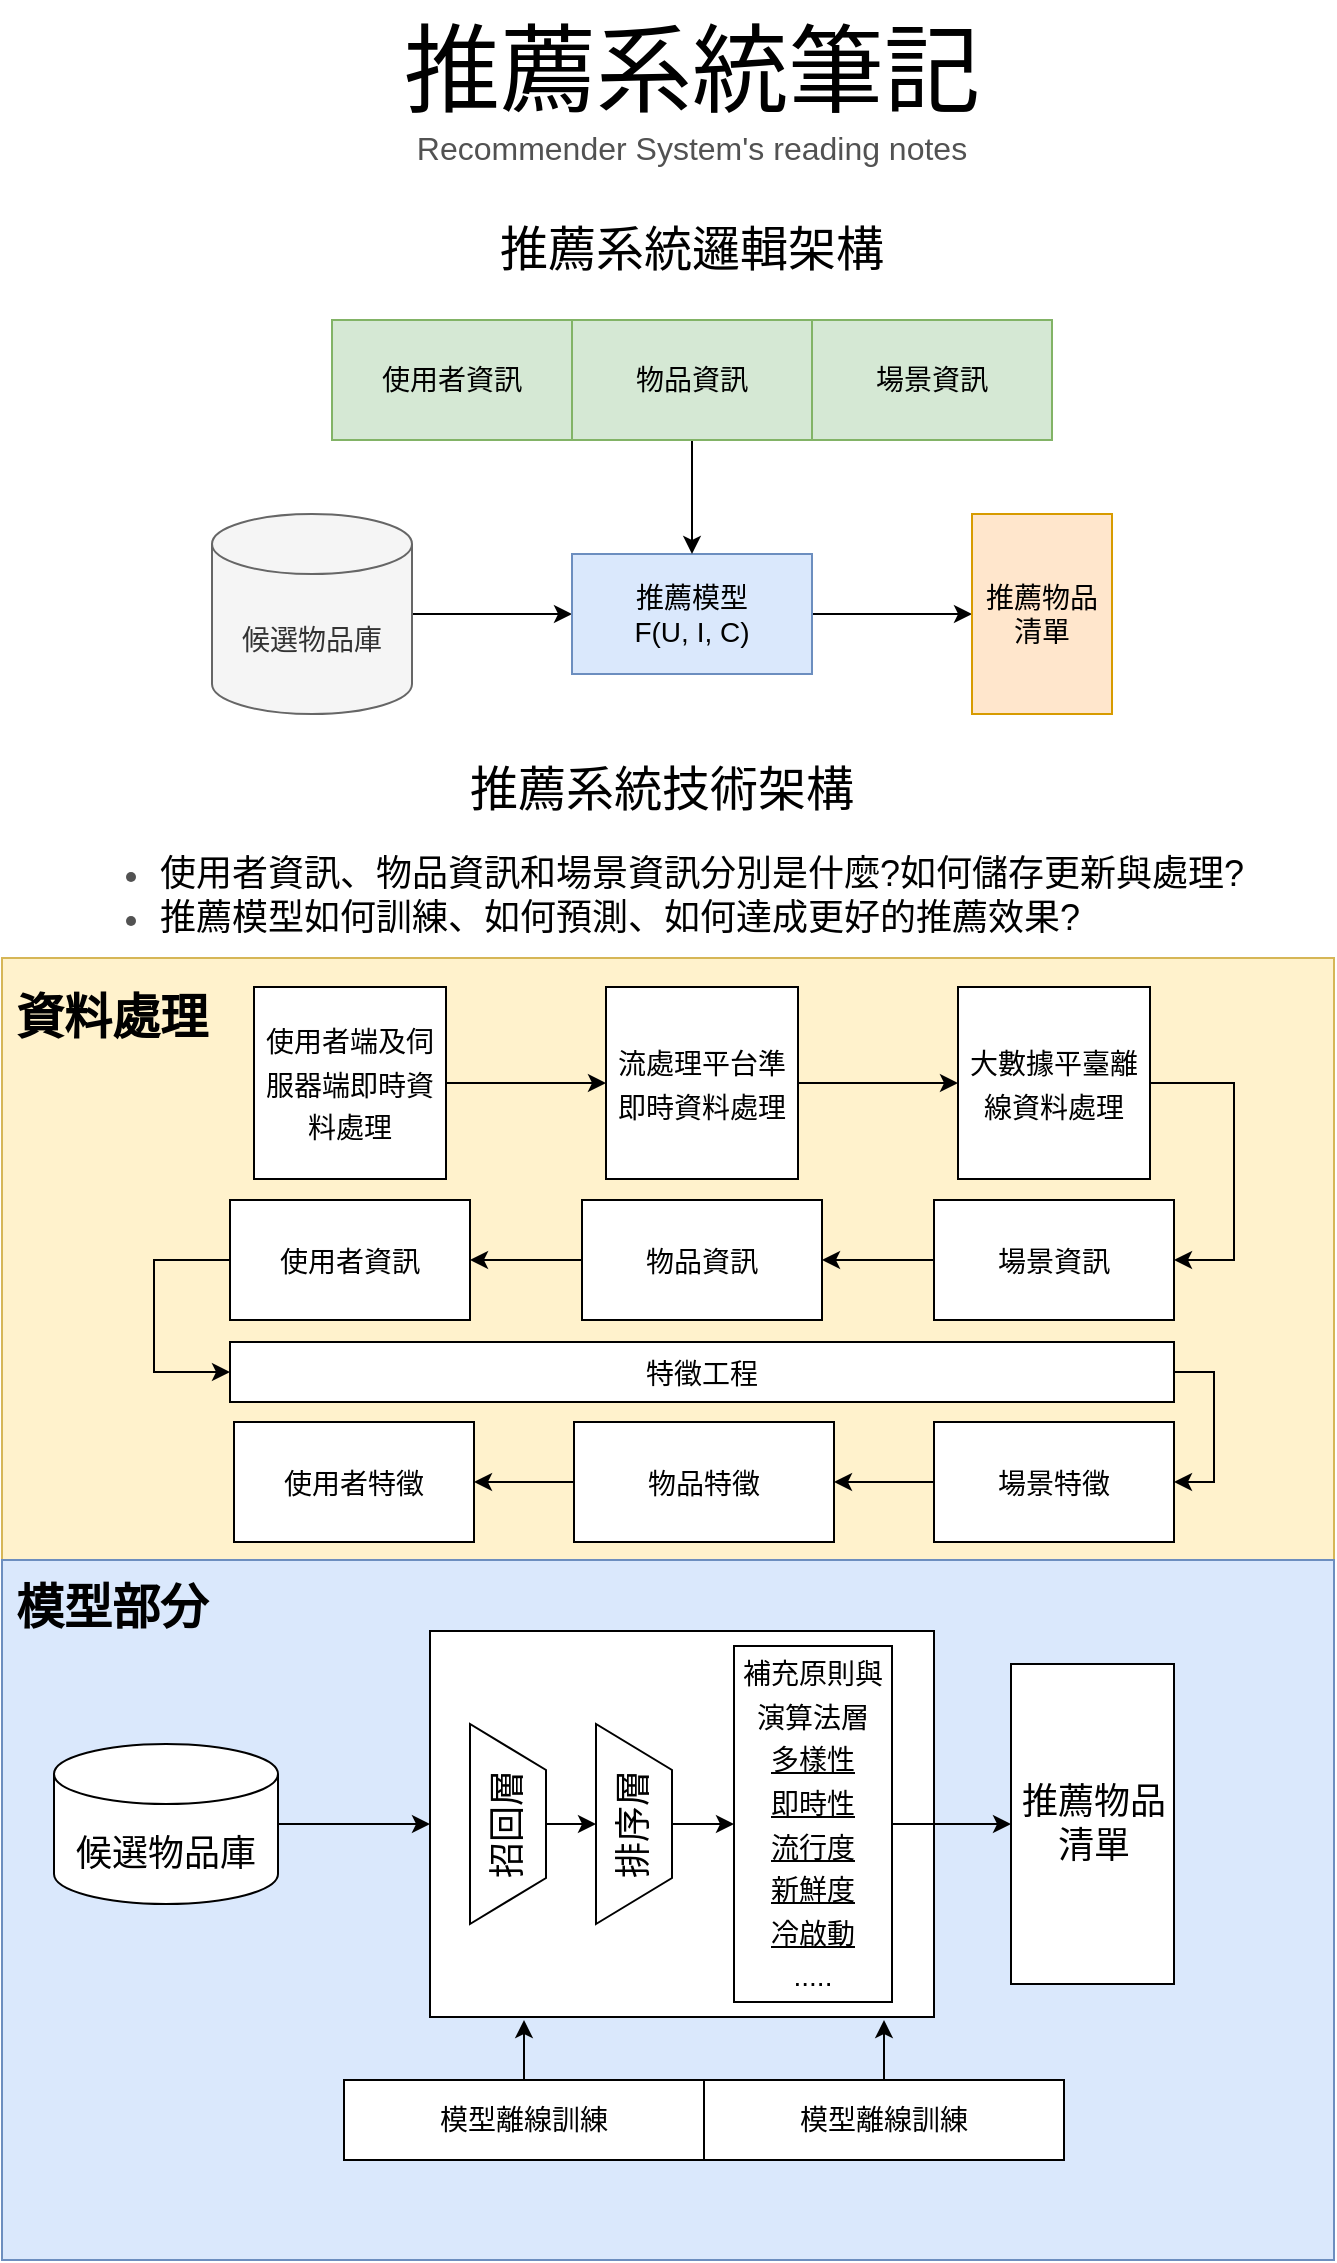 <mxfile version="15.8.6" type="github">
  <diagram id="5sF5ZyrV6DTs_JzKhUMP" name="第1頁">
    <mxGraphModel dx="1422" dy="762" grid="1" gridSize="10" guides="1" tooltips="1" connect="1" arrows="1" fold="1" page="1" pageScale="1" pageWidth="827" pageHeight="1169" math="0" shadow="0">
      <root>
        <mxCell id="0" />
        <mxCell id="1" parent="0" />
        <mxCell id="dWe2MXaykKoBHlvBB-Hw-3" value="" style="edgeStyle=orthogonalEdgeStyle;rounded=0;orthogonalLoop=1;jettySize=auto;html=1;" edge="1" parent="1" source="dWe2MXaykKoBHlvBB-Hw-1" target="dWe2MXaykKoBHlvBB-Hw-2">
          <mxGeometry relative="1" as="geometry" />
        </mxCell>
        <mxCell id="dWe2MXaykKoBHlvBB-Hw-1" value="&lt;font style=&quot;font-size: 14px&quot;&gt;候選物品庫&lt;/font&gt;" style="shape=cylinder3;whiteSpace=wrap;html=1;boundedLbl=1;backgroundOutline=1;size=15;fillColor=#f5f5f5;fontColor=#333333;strokeColor=#666666;" vertex="1" parent="1">
          <mxGeometry x="189" y="277" width="100" height="100" as="geometry" />
        </mxCell>
        <mxCell id="dWe2MXaykKoBHlvBB-Hw-5" value="" style="edgeStyle=orthogonalEdgeStyle;rounded=0;orthogonalLoop=1;jettySize=auto;html=1;" edge="1" parent="1" source="dWe2MXaykKoBHlvBB-Hw-2" target="dWe2MXaykKoBHlvBB-Hw-4">
          <mxGeometry relative="1" as="geometry" />
        </mxCell>
        <mxCell id="dWe2MXaykKoBHlvBB-Hw-2" value="&lt;font style=&quot;font-size: 14px&quot;&gt;推薦模型&lt;br&gt;F(U, I, C)&lt;/font&gt;" style="whiteSpace=wrap;html=1;fillColor=#dae8fc;strokeColor=#6c8ebf;" vertex="1" parent="1">
          <mxGeometry x="369" y="297" width="120" height="60" as="geometry" />
        </mxCell>
        <mxCell id="dWe2MXaykKoBHlvBB-Hw-4" value="&lt;font style=&quot;font-size: 14px&quot;&gt;推薦物品清單&lt;/font&gt;" style="whiteSpace=wrap;html=1;fillColor=#ffe6cc;strokeColor=#d79b00;" vertex="1" parent="1">
          <mxGeometry x="569" y="277" width="70" height="100" as="geometry" />
        </mxCell>
        <mxCell id="dWe2MXaykKoBHlvBB-Hw-8" value="" style="edgeStyle=orthogonalEdgeStyle;rounded=0;orthogonalLoop=1;jettySize=auto;html=1;" edge="1" parent="1" source="dWe2MXaykKoBHlvBB-Hw-6" target="dWe2MXaykKoBHlvBB-Hw-2">
          <mxGeometry relative="1" as="geometry" />
        </mxCell>
        <mxCell id="dWe2MXaykKoBHlvBB-Hw-6" value="&lt;font style=&quot;font-size: 14px&quot;&gt;物品資訊&lt;/font&gt;" style="whiteSpace=wrap;html=1;fillColor=#d5e8d4;strokeColor=#82b366;" vertex="1" parent="1">
          <mxGeometry x="369" y="180" width="120" height="60" as="geometry" />
        </mxCell>
        <mxCell id="dWe2MXaykKoBHlvBB-Hw-9" value="&lt;font style=&quot;font-size: 14px&quot;&gt;場景資訊&lt;/font&gt;" style="whiteSpace=wrap;html=1;fillColor=#d5e8d4;strokeColor=#82b366;" vertex="1" parent="1">
          <mxGeometry x="489" y="180" width="120" height="60" as="geometry" />
        </mxCell>
        <mxCell id="dWe2MXaykKoBHlvBB-Hw-11" value="&lt;font style=&quot;font-size: 14px&quot;&gt;使用者資訊&lt;/font&gt;" style="whiteSpace=wrap;html=1;fillColor=#d5e8d4;strokeColor=#82b366;" vertex="1" parent="1">
          <mxGeometry x="249" y="180" width="120" height="60" as="geometry" />
        </mxCell>
        <mxCell id="dWe2MXaykKoBHlvBB-Hw-13" value="&lt;font style=&quot;font-size: 24px&quot;&gt;推薦系統邏輯架構&lt;/font&gt;" style="text;html=1;strokeColor=none;fillColor=none;align=center;verticalAlign=middle;whiteSpace=wrap;rounded=0;" vertex="1" parent="1">
          <mxGeometry x="324" y="130" width="210" height="30" as="geometry" />
        </mxCell>
        <mxCell id="dWe2MXaykKoBHlvBB-Hw-14" value="&lt;font&gt;&lt;span style=&quot;font-size: 48px&quot;&gt;推薦系統筆記&lt;/span&gt;&lt;br&gt;&lt;font color=&quot;#525252&quot;&gt;&lt;font size=&quot;3&quot;&gt;Recommender System&#39;s&amp;nbsp;&lt;/font&gt;&lt;span style=&quot;font-size: medium&quot;&gt;reading notes&lt;/span&gt;&lt;/font&gt;&lt;font size=&quot;3&quot;&gt;&lt;br&gt;&lt;/font&gt;&lt;/font&gt;" style="text;html=1;strokeColor=none;fillColor=none;align=center;verticalAlign=middle;whiteSpace=wrap;rounded=0;fontSize=14;" vertex="1" parent="1">
          <mxGeometry x="208" y="20" width="442" height="90" as="geometry" />
        </mxCell>
        <mxCell id="dWe2MXaykKoBHlvBB-Hw-15" value="&lt;p style=&quot;line-height: 1.3&quot;&gt;&lt;/p&gt;&lt;div&gt;&lt;span style=&quot;color: rgb(0 , 0 , 0)&quot;&gt;&lt;font style=&quot;font-size: 24px&quot;&gt;推薦系統技術架構&lt;/font&gt;&lt;/span&gt;&lt;/div&gt;&lt;div style=&quot;text-align: left&quot;&gt;&lt;ul&gt;&lt;li&gt;&lt;span style=&quot;color: rgb(0 , 0 , 0)&quot;&gt;使用者資訊、物品資訊和場景資訊分別是什麼?如何儲存更&lt;/span&gt;&lt;font color=&quot;#000000&quot;&gt;新與處理?&lt;/font&gt;&lt;/li&gt;&lt;li&gt;&lt;span&gt;&lt;font color=&quot;#000000&quot;&gt;推薦模型如何訓練、如何預測、如何達成更好的推薦效果?&lt;/font&gt;&lt;/span&gt;&lt;/li&gt;&lt;/ul&gt;&lt;/div&gt;&lt;p&gt;&lt;/p&gt;" style="text;html=1;strokeColor=none;fillColor=none;align=center;verticalAlign=middle;whiteSpace=wrap;rounded=0;fontSize=18;fontColor=#525252;" vertex="1" parent="1">
          <mxGeometry x="99" y="390" width="630" height="110" as="geometry" />
        </mxCell>
        <mxCell id="dWe2MXaykKoBHlvBB-Hw-17" value="" style="rounded=0;whiteSpace=wrap;html=1;labelBackgroundColor=#FFFF66;fontSize=18;fillColor=#fff2cc;strokeColor=#d6b656;" vertex="1" parent="1">
          <mxGeometry x="84" y="499" width="666" height="301" as="geometry" />
        </mxCell>
        <mxCell id="dWe2MXaykKoBHlvBB-Hw-19" value="&lt;font style=&quot;font-size: 24px&quot;&gt;&lt;b&gt;資料處理&lt;/b&gt;&lt;/font&gt;" style="text;html=1;strokeColor=none;fillColor=none;align=center;verticalAlign=middle;whiteSpace=wrap;rounded=0;labelBackgroundColor=none;fontSize=18;fontColor=#000000;" vertex="1" parent="1">
          <mxGeometry x="84" y="513.5" width="110" height="30" as="geometry" />
        </mxCell>
        <mxCell id="dWe2MXaykKoBHlvBB-Hw-23" value="" style="edgeStyle=orthogonalEdgeStyle;rounded=0;orthogonalLoop=1;jettySize=auto;html=1;fontSize=14;fontColor=#000000;" edge="1" parent="1" source="dWe2MXaykKoBHlvBB-Hw-21" target="dWe2MXaykKoBHlvBB-Hw-22">
          <mxGeometry relative="1" as="geometry" />
        </mxCell>
        <mxCell id="dWe2MXaykKoBHlvBB-Hw-21" value="&lt;font style=&quot;font-size: 14px&quot;&gt;使用者端及伺服器端即時資料處理&lt;/font&gt;" style="whiteSpace=wrap;html=1;aspect=fixed;labelBackgroundColor=none;fontSize=18;align=center;" vertex="1" parent="1">
          <mxGeometry x="210" y="513.5" width="96" height="96" as="geometry" />
        </mxCell>
        <mxCell id="dWe2MXaykKoBHlvBB-Hw-25" value="" style="edgeStyle=orthogonalEdgeStyle;rounded=0;orthogonalLoop=1;jettySize=auto;html=1;fontSize=14;fontColor=#000000;" edge="1" parent="1" source="dWe2MXaykKoBHlvBB-Hw-22" target="dWe2MXaykKoBHlvBB-Hw-24">
          <mxGeometry relative="1" as="geometry" />
        </mxCell>
        <mxCell id="dWe2MXaykKoBHlvBB-Hw-22" value="&lt;font style=&quot;font-size: 14px&quot;&gt;流處理平台準即時資料處理&lt;/font&gt;" style="whiteSpace=wrap;html=1;aspect=fixed;labelBackgroundColor=none;fontSize=18;align=center;" vertex="1" parent="1">
          <mxGeometry x="386" y="513.5" width="96" height="96" as="geometry" />
        </mxCell>
        <mxCell id="dWe2MXaykKoBHlvBB-Hw-30" value="" style="edgeStyle=orthogonalEdgeStyle;rounded=0;orthogonalLoop=1;jettySize=auto;html=1;fontSize=14;fontColor=#000000;exitX=1;exitY=0.5;exitDx=0;exitDy=0;entryX=1;entryY=0.5;entryDx=0;entryDy=0;" edge="1" parent="1" source="dWe2MXaykKoBHlvBB-Hw-24" target="dWe2MXaykKoBHlvBB-Hw-29">
          <mxGeometry relative="1" as="geometry">
            <Array as="points">
              <mxPoint x="700" y="562" />
              <mxPoint x="700" y="650" />
            </Array>
          </mxGeometry>
        </mxCell>
        <mxCell id="dWe2MXaykKoBHlvBB-Hw-24" value="&lt;span style=&quot;font-size: 14px&quot;&gt;大數據平臺離線資料處理&lt;/span&gt;" style="whiteSpace=wrap;html=1;aspect=fixed;labelBackgroundColor=none;fontSize=18;align=center;" vertex="1" parent="1">
          <mxGeometry x="562" y="513.5" width="96" height="96" as="geometry" />
        </mxCell>
        <mxCell id="dWe2MXaykKoBHlvBB-Hw-32" value="" style="edgeStyle=orthogonalEdgeStyle;rounded=0;orthogonalLoop=1;jettySize=auto;html=1;fontSize=14;fontColor=#000000;" edge="1" parent="1" source="dWe2MXaykKoBHlvBB-Hw-29" target="dWe2MXaykKoBHlvBB-Hw-31">
          <mxGeometry relative="1" as="geometry" />
        </mxCell>
        <mxCell id="dWe2MXaykKoBHlvBB-Hw-29" value="&lt;font style=&quot;font-size: 14px&quot;&gt;場景資訊&lt;/font&gt;" style="whiteSpace=wrap;html=1;fontSize=18;" vertex="1" parent="1">
          <mxGeometry x="550" y="620" width="120" height="60" as="geometry" />
        </mxCell>
        <mxCell id="dWe2MXaykKoBHlvBB-Hw-34" value="" style="edgeStyle=orthogonalEdgeStyle;rounded=0;orthogonalLoop=1;jettySize=auto;html=1;fontSize=14;fontColor=#000000;" edge="1" parent="1" source="dWe2MXaykKoBHlvBB-Hw-31" target="dWe2MXaykKoBHlvBB-Hw-33">
          <mxGeometry relative="1" as="geometry" />
        </mxCell>
        <mxCell id="dWe2MXaykKoBHlvBB-Hw-31" value="&lt;font style=&quot;font-size: 14px&quot;&gt;物品資訊&lt;/font&gt;" style="whiteSpace=wrap;html=1;fontSize=18;" vertex="1" parent="1">
          <mxGeometry x="374" y="620" width="120" height="60" as="geometry" />
        </mxCell>
        <mxCell id="dWe2MXaykKoBHlvBB-Hw-38" value="" style="edgeStyle=orthogonalEdgeStyle;rounded=0;orthogonalLoop=1;jettySize=auto;html=1;fontSize=14;fontColor=#000000;entryX=0;entryY=0.5;entryDx=0;entryDy=0;" edge="1" parent="1" source="dWe2MXaykKoBHlvBB-Hw-33" target="dWe2MXaykKoBHlvBB-Hw-35">
          <mxGeometry relative="1" as="geometry">
            <mxPoint x="70" y="650" as="targetPoint" />
            <Array as="points">
              <mxPoint x="160" y="650" />
              <mxPoint x="160" y="706" />
            </Array>
          </mxGeometry>
        </mxCell>
        <mxCell id="dWe2MXaykKoBHlvBB-Hw-33" value="&lt;font style=&quot;font-size: 14px&quot;&gt;使用者資訊&lt;/font&gt;" style="whiteSpace=wrap;html=1;fontSize=18;" vertex="1" parent="1">
          <mxGeometry x="198" y="620" width="120" height="60" as="geometry" />
        </mxCell>
        <mxCell id="dWe2MXaykKoBHlvBB-Hw-65" value="" style="edgeStyle=orthogonalEdgeStyle;rounded=0;orthogonalLoop=1;jettySize=auto;html=1;fontSize=14;fontColor=#000000;entryX=1;entryY=0.5;entryDx=0;entryDy=0;exitX=1;exitY=0.5;exitDx=0;exitDy=0;" edge="1" parent="1" source="dWe2MXaykKoBHlvBB-Hw-35" target="dWe2MXaykKoBHlvBB-Hw-41">
          <mxGeometry relative="1" as="geometry">
            <mxPoint x="926" y="720" as="targetPoint" />
          </mxGeometry>
        </mxCell>
        <mxCell id="dWe2MXaykKoBHlvBB-Hw-35" value="&lt;font style=&quot;font-size: 14px&quot;&gt;特徵工程&lt;/font&gt;" style="whiteSpace=wrap;html=1;fontSize=18;" vertex="1" parent="1">
          <mxGeometry x="198" y="691" width="472" height="30" as="geometry" />
        </mxCell>
        <mxCell id="dWe2MXaykKoBHlvBB-Hw-44" value="" style="edgeStyle=orthogonalEdgeStyle;rounded=0;orthogonalLoop=1;jettySize=auto;html=1;fontSize=14;fontColor=#000000;" edge="1" parent="1" source="dWe2MXaykKoBHlvBB-Hw-41" target="dWe2MXaykKoBHlvBB-Hw-43">
          <mxGeometry relative="1" as="geometry" />
        </mxCell>
        <mxCell id="dWe2MXaykKoBHlvBB-Hw-41" value="&lt;font style=&quot;font-size: 14px&quot;&gt;場景特徵&lt;/font&gt;" style="whiteSpace=wrap;html=1;fontSize=18;" vertex="1" parent="1">
          <mxGeometry x="550" y="731" width="120" height="60" as="geometry" />
        </mxCell>
        <mxCell id="dWe2MXaykKoBHlvBB-Hw-46" value="" style="edgeStyle=orthogonalEdgeStyle;rounded=0;orthogonalLoop=1;jettySize=auto;html=1;fontSize=14;fontColor=#000000;" edge="1" parent="1" source="dWe2MXaykKoBHlvBB-Hw-43" target="dWe2MXaykKoBHlvBB-Hw-45">
          <mxGeometry relative="1" as="geometry" />
        </mxCell>
        <mxCell id="dWe2MXaykKoBHlvBB-Hw-43" value="&lt;font style=&quot;font-size: 14px&quot;&gt;物品特徵&lt;/font&gt;" style="whiteSpace=wrap;html=1;fontSize=18;" vertex="1" parent="1">
          <mxGeometry x="370" y="731" width="130" height="60" as="geometry" />
        </mxCell>
        <mxCell id="dWe2MXaykKoBHlvBB-Hw-45" value="&lt;font style=&quot;font-size: 14px&quot;&gt;使用者特徵&lt;/font&gt;" style="whiteSpace=wrap;html=1;fontSize=18;" vertex="1" parent="1">
          <mxGeometry x="200" y="731" width="120" height="60" as="geometry" />
        </mxCell>
        <mxCell id="dWe2MXaykKoBHlvBB-Hw-47" value="" style="rounded=0;whiteSpace=wrap;html=1;labelBackgroundColor=none;fontSize=24;fillColor=#dae8fc;strokeColor=#6c8ebf;" vertex="1" parent="1">
          <mxGeometry x="84" y="800" width="666" height="350" as="geometry" />
        </mxCell>
        <mxCell id="dWe2MXaykKoBHlvBB-Hw-48" value="&lt;span style=&quot;font-size: 24px&quot;&gt;&lt;b&gt;模型部分&lt;/b&gt;&lt;/span&gt;" style="text;html=1;strokeColor=none;fillColor=none;align=center;verticalAlign=middle;whiteSpace=wrap;rounded=0;labelBackgroundColor=none;fontSize=18;fontColor=#000000;" vertex="1" parent="1">
          <mxGeometry x="84" y="809" width="110" height="30" as="geometry" />
        </mxCell>
        <mxCell id="dWe2MXaykKoBHlvBB-Hw-51" value="" style="edgeStyle=orthogonalEdgeStyle;rounded=0;orthogonalLoop=1;jettySize=auto;html=1;fontSize=18;fontColor=#000000;" edge="1" parent="1" source="dWe2MXaykKoBHlvBB-Hw-49" target="dWe2MXaykKoBHlvBB-Hw-50">
          <mxGeometry relative="1" as="geometry" />
        </mxCell>
        <mxCell id="dWe2MXaykKoBHlvBB-Hw-49" value="&lt;font style=&quot;font-size: 18px&quot;&gt;候選物品庫&lt;/font&gt;" style="shape=cylinder3;whiteSpace=wrap;html=1;boundedLbl=1;backgroundOutline=1;size=15;labelBackgroundColor=none;fontSize=24;" vertex="1" parent="1">
          <mxGeometry x="110" y="892" width="112" height="80" as="geometry" />
        </mxCell>
        <mxCell id="dWe2MXaykKoBHlvBB-Hw-50" value="" style="whiteSpace=wrap;html=1;fontSize=24;" vertex="1" parent="1">
          <mxGeometry x="298" y="835.5" width="252" height="193" as="geometry" />
        </mxCell>
        <mxCell id="dWe2MXaykKoBHlvBB-Hw-56" value="" style="edgeStyle=orthogonalEdgeStyle;rounded=0;orthogonalLoop=1;jettySize=auto;html=1;fontSize=18;fontColor=#000000;" edge="1" parent="1" source="dWe2MXaykKoBHlvBB-Hw-54" target="dWe2MXaykKoBHlvBB-Hw-55">
          <mxGeometry relative="1" as="geometry" />
        </mxCell>
        <mxCell id="dWe2MXaykKoBHlvBB-Hw-54" value="招回層" style="verticalLabelPosition=middle;verticalAlign=middle;html=1;shape=trapezoid;perimeter=trapezoidPerimeter;whiteSpace=wrap;size=0.23;arcSize=10;flipV=1;labelPosition=center;align=center;labelBackgroundColor=none;fontSize=18;fontColor=#000000;fillColor=none;rotation=-90;" vertex="1" parent="1">
          <mxGeometry x="287" y="913" width="100" height="38" as="geometry" />
        </mxCell>
        <mxCell id="dWe2MXaykKoBHlvBB-Hw-60" value="" style="edgeStyle=orthogonalEdgeStyle;rounded=0;orthogonalLoop=1;jettySize=auto;html=1;fontSize=18;fontColor=#000000;" edge="1" parent="1" source="dWe2MXaykKoBHlvBB-Hw-55" target="dWe2MXaykKoBHlvBB-Hw-58">
          <mxGeometry relative="1" as="geometry" />
        </mxCell>
        <mxCell id="dWe2MXaykKoBHlvBB-Hw-55" value="排序層" style="verticalLabelPosition=middle;verticalAlign=middle;html=1;shape=trapezoid;perimeter=trapezoidPerimeter;whiteSpace=wrap;size=0.23;arcSize=10;flipV=1;labelPosition=center;align=center;labelBackgroundColor=none;fontSize=18;fontColor=#000000;fillColor=none;rotation=-90;" vertex="1" parent="1">
          <mxGeometry x="350" y="913" width="100" height="38" as="geometry" />
        </mxCell>
        <mxCell id="dWe2MXaykKoBHlvBB-Hw-62" value="" style="edgeStyle=orthogonalEdgeStyle;rounded=0;orthogonalLoop=1;jettySize=auto;html=1;fontSize=14;fontColor=#000000;" edge="1" parent="1" source="dWe2MXaykKoBHlvBB-Hw-58" target="dWe2MXaykKoBHlvBB-Hw-61">
          <mxGeometry relative="1" as="geometry" />
        </mxCell>
        <mxCell id="dWe2MXaykKoBHlvBB-Hw-58" value="&lt;font style=&quot;font-size: 14px&quot;&gt;補充原則與演算法層&lt;br&gt;&lt;u&gt;多樣性&lt;br&gt;即時性&lt;br&gt;流行度&lt;br&gt;新鮮度&lt;br&gt;冷啟動&lt;br&gt;&lt;/u&gt;.....&lt;br&gt;&lt;/font&gt;" style="rounded=0;whiteSpace=wrap;html=1;labelBackgroundColor=none;fontSize=18;fontColor=#000000;fillColor=none;" vertex="1" parent="1">
          <mxGeometry x="450" y="843" width="79" height="178" as="geometry" />
        </mxCell>
        <mxCell id="dWe2MXaykKoBHlvBB-Hw-61" value="推薦物品&lt;br&gt;清單" style="whiteSpace=wrap;html=1;rounded=0;fontSize=18;" vertex="1" parent="1">
          <mxGeometry x="588.5" y="852" width="81.5" height="160" as="geometry" />
        </mxCell>
        <mxCell id="dWe2MXaykKoBHlvBB-Hw-69" value="" style="edgeStyle=orthogonalEdgeStyle;rounded=0;orthogonalLoop=1;jettySize=auto;html=1;fontSize=14;fontColor=#000000;" edge="1" parent="1" source="dWe2MXaykKoBHlvBB-Hw-66">
          <mxGeometry relative="1" as="geometry">
            <mxPoint x="345" y="1030" as="targetPoint" />
          </mxGeometry>
        </mxCell>
        <mxCell id="dWe2MXaykKoBHlvBB-Hw-66" value="模型離線訓練" style="rounded=0;whiteSpace=wrap;html=1;labelBackgroundColor=none;fontSize=14;" vertex="1" parent="1">
          <mxGeometry x="255" y="1060" width="180" height="40" as="geometry" />
        </mxCell>
        <mxCell id="dWe2MXaykKoBHlvBB-Hw-70" value="" style="edgeStyle=orthogonalEdgeStyle;rounded=0;orthogonalLoop=1;jettySize=auto;html=1;fontSize=14;fontColor=#000000;" edge="1" parent="1" source="dWe2MXaykKoBHlvBB-Hw-67">
          <mxGeometry relative="1" as="geometry">
            <mxPoint x="525" y="1030" as="targetPoint" />
            <Array as="points">
              <mxPoint x="525" y="1030" />
              <mxPoint x="525" y="1030" />
            </Array>
          </mxGeometry>
        </mxCell>
        <mxCell id="dWe2MXaykKoBHlvBB-Hw-67" value="模型離線訓練" style="rounded=0;whiteSpace=wrap;html=1;labelBackgroundColor=none;fontSize=14;" vertex="1" parent="1">
          <mxGeometry x="435" y="1060" width="180" height="40" as="geometry" />
        </mxCell>
      </root>
    </mxGraphModel>
  </diagram>
</mxfile>
